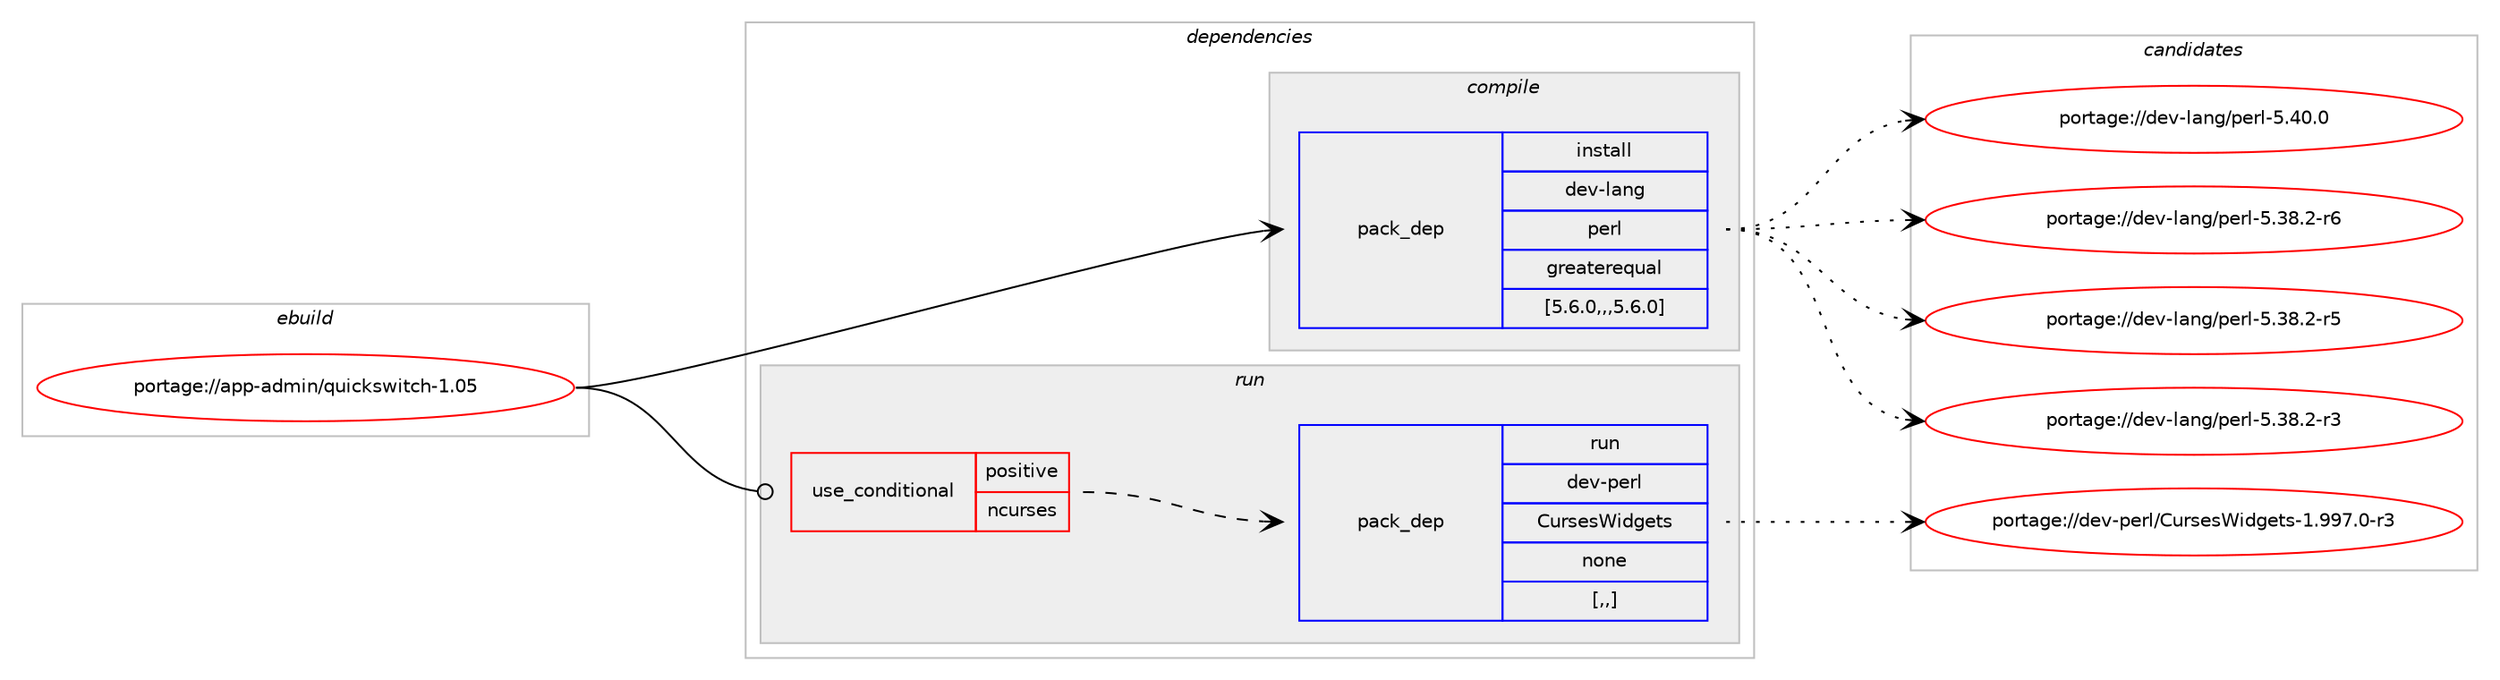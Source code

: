 digraph prolog {

# *************
# Graph options
# *************

newrank=true;
concentrate=true;
compound=true;
graph [rankdir=LR,fontname=Helvetica,fontsize=10,ranksep=1.5];#, ranksep=2.5, nodesep=0.2];
edge  [arrowhead=vee];
node  [fontname=Helvetica,fontsize=10];

# **********
# The ebuild
# **********

subgraph cluster_leftcol {
color=gray;
rank=same;
label=<<i>ebuild</i>>;
id [label="portage://app-admin/quickswitch-1.05", color=red, width=4, href="../app-admin/quickswitch-1.05.svg"];
}

# ****************
# The dependencies
# ****************

subgraph cluster_midcol {
color=gray;
label=<<i>dependencies</i>>;
subgraph cluster_compile {
fillcolor="#eeeeee";
style=filled;
label=<<i>compile</i>>;
subgraph pack2909 {
dependency3740 [label=<<TABLE BORDER="0" CELLBORDER="1" CELLSPACING="0" CELLPADDING="4" WIDTH="220"><TR><TD ROWSPAN="6" CELLPADDING="30">pack_dep</TD></TR><TR><TD WIDTH="110">install</TD></TR><TR><TD>dev-lang</TD></TR><TR><TD>perl</TD></TR><TR><TD>greaterequal</TD></TR><TR><TD>[5.6.0,,,5.6.0]</TD></TR></TABLE>>, shape=none, color=blue];
}
id:e -> dependency3740:w [weight=20,style="solid",arrowhead="vee"];
}
subgraph cluster_compileandrun {
fillcolor="#eeeeee";
style=filled;
label=<<i>compile and run</i>>;
}
subgraph cluster_run {
fillcolor="#eeeeee";
style=filled;
label=<<i>run</i>>;
subgraph cond816 {
dependency3741 [label=<<TABLE BORDER="0" CELLBORDER="1" CELLSPACING="0" CELLPADDING="4"><TR><TD ROWSPAN="3" CELLPADDING="10">use_conditional</TD></TR><TR><TD>positive</TD></TR><TR><TD>ncurses</TD></TR></TABLE>>, shape=none, color=red];
subgraph pack2910 {
dependency3742 [label=<<TABLE BORDER="0" CELLBORDER="1" CELLSPACING="0" CELLPADDING="4" WIDTH="220"><TR><TD ROWSPAN="6" CELLPADDING="30">pack_dep</TD></TR><TR><TD WIDTH="110">run</TD></TR><TR><TD>dev-perl</TD></TR><TR><TD>CursesWidgets</TD></TR><TR><TD>none</TD></TR><TR><TD>[,,]</TD></TR></TABLE>>, shape=none, color=blue];
}
dependency3741:e -> dependency3742:w [weight=20,style="dashed",arrowhead="vee"];
}
id:e -> dependency3741:w [weight=20,style="solid",arrowhead="odot"];
}
}

# **************
# The candidates
# **************

subgraph cluster_choices {
rank=same;
color=gray;
label=<<i>candidates</i>>;

subgraph choice2909 {
color=black;
nodesep=1;
choice10010111845108971101034711210111410845534652484648 [label="portage://dev-lang/perl-5.40.0", color=red, width=4,href="../dev-lang/perl-5.40.0.svg"];
choice100101118451089711010347112101114108455346515646504511454 [label="portage://dev-lang/perl-5.38.2-r6", color=red, width=4,href="../dev-lang/perl-5.38.2-r6.svg"];
choice100101118451089711010347112101114108455346515646504511453 [label="portage://dev-lang/perl-5.38.2-r5", color=red, width=4,href="../dev-lang/perl-5.38.2-r5.svg"];
choice100101118451089711010347112101114108455346515646504511451 [label="portage://dev-lang/perl-5.38.2-r3", color=red, width=4,href="../dev-lang/perl-5.38.2-r3.svg"];
dependency3740:e -> choice10010111845108971101034711210111410845534652484648:w [style=dotted,weight="100"];
dependency3740:e -> choice100101118451089711010347112101114108455346515646504511454:w [style=dotted,weight="100"];
dependency3740:e -> choice100101118451089711010347112101114108455346515646504511453:w [style=dotted,weight="100"];
dependency3740:e -> choice100101118451089711010347112101114108455346515646504511451:w [style=dotted,weight="100"];
}
subgraph choice2910 {
color=black;
nodesep=1;
choice1001011184511210111410847671171141151011158710510010310111611545494657575546484511451 [label="portage://dev-perl/CursesWidgets-1.997.0-r3", color=red, width=4,href="../dev-perl/CursesWidgets-1.997.0-r3.svg"];
dependency3742:e -> choice1001011184511210111410847671171141151011158710510010310111611545494657575546484511451:w [style=dotted,weight="100"];
}
}

}
